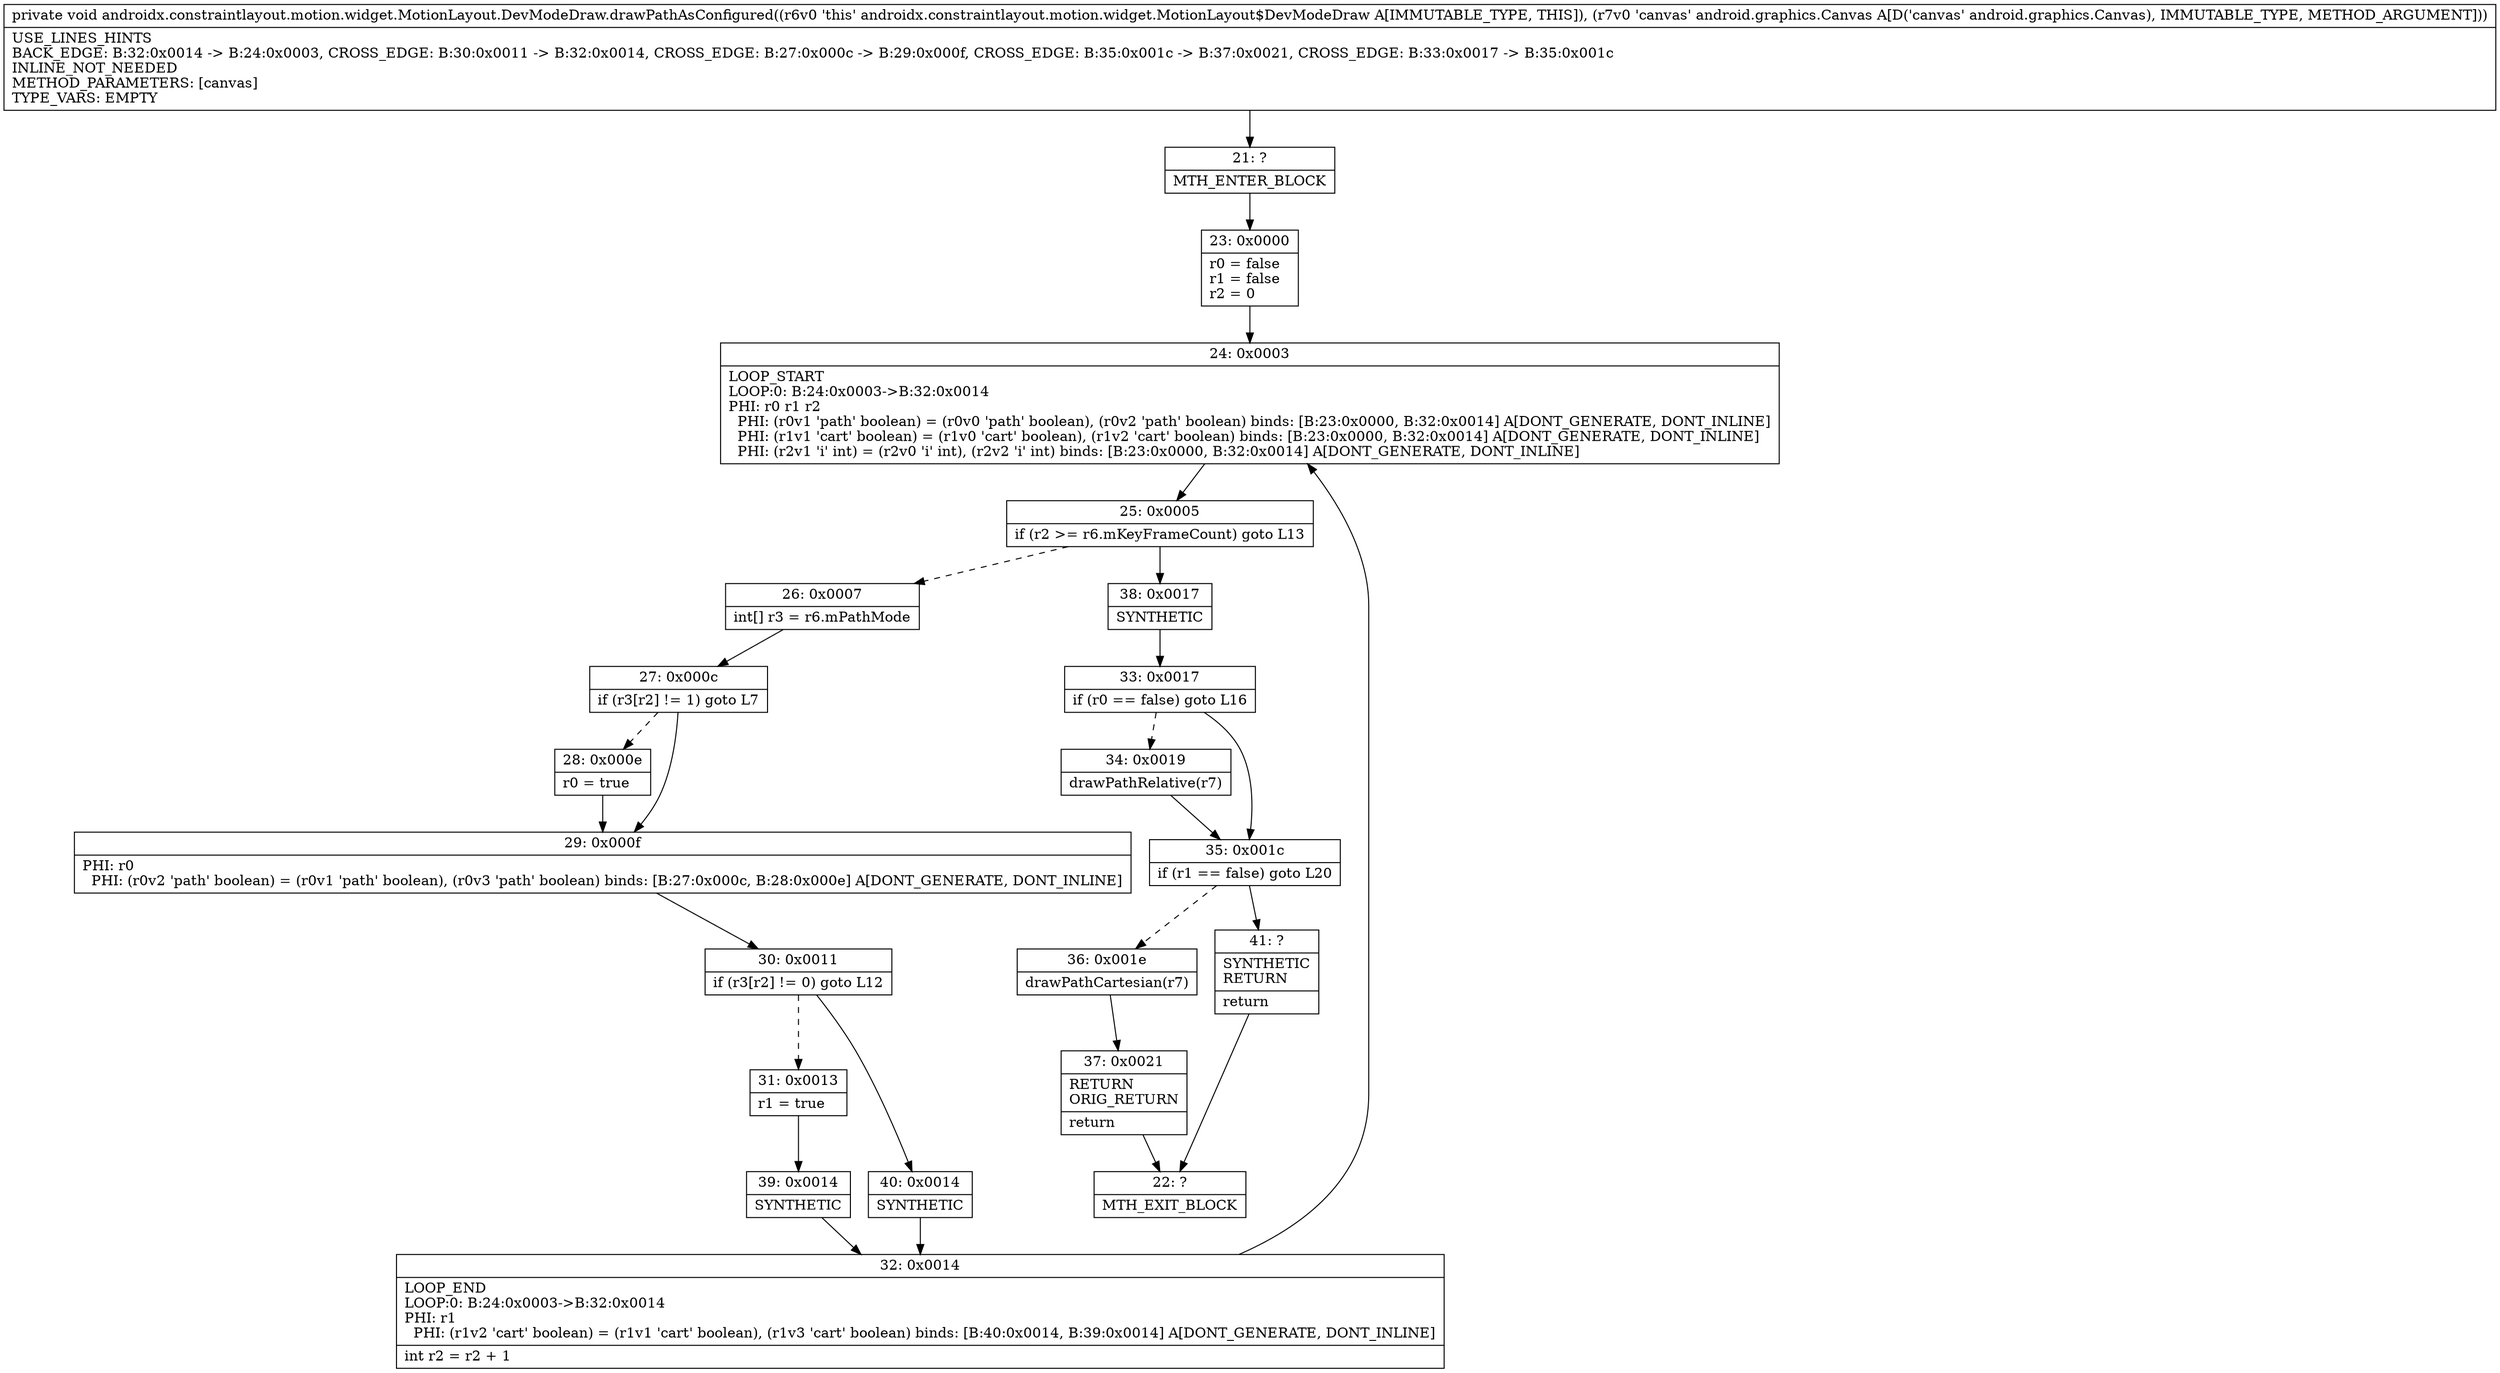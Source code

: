 digraph "CFG forandroidx.constraintlayout.motion.widget.MotionLayout.DevModeDraw.drawPathAsConfigured(Landroid\/graphics\/Canvas;)V" {
Node_21 [shape=record,label="{21\:\ ?|MTH_ENTER_BLOCK\l}"];
Node_23 [shape=record,label="{23\:\ 0x0000|r0 = false\lr1 = false\lr2 = 0\l}"];
Node_24 [shape=record,label="{24\:\ 0x0003|LOOP_START\lLOOP:0: B:24:0x0003\-\>B:32:0x0014\lPHI: r0 r1 r2 \l  PHI: (r0v1 'path' boolean) = (r0v0 'path' boolean), (r0v2 'path' boolean) binds: [B:23:0x0000, B:32:0x0014] A[DONT_GENERATE, DONT_INLINE]\l  PHI: (r1v1 'cart' boolean) = (r1v0 'cart' boolean), (r1v2 'cart' boolean) binds: [B:23:0x0000, B:32:0x0014] A[DONT_GENERATE, DONT_INLINE]\l  PHI: (r2v1 'i' int) = (r2v0 'i' int), (r2v2 'i' int) binds: [B:23:0x0000, B:32:0x0014] A[DONT_GENERATE, DONT_INLINE]\l}"];
Node_25 [shape=record,label="{25\:\ 0x0005|if (r2 \>= r6.mKeyFrameCount) goto L13\l}"];
Node_26 [shape=record,label="{26\:\ 0x0007|int[] r3 = r6.mPathMode\l}"];
Node_27 [shape=record,label="{27\:\ 0x000c|if (r3[r2] != 1) goto L7\l}"];
Node_28 [shape=record,label="{28\:\ 0x000e|r0 = true\l}"];
Node_29 [shape=record,label="{29\:\ 0x000f|PHI: r0 \l  PHI: (r0v2 'path' boolean) = (r0v1 'path' boolean), (r0v3 'path' boolean) binds: [B:27:0x000c, B:28:0x000e] A[DONT_GENERATE, DONT_INLINE]\l}"];
Node_30 [shape=record,label="{30\:\ 0x0011|if (r3[r2] != 0) goto L12\l}"];
Node_31 [shape=record,label="{31\:\ 0x0013|r1 = true\l}"];
Node_39 [shape=record,label="{39\:\ 0x0014|SYNTHETIC\l}"];
Node_32 [shape=record,label="{32\:\ 0x0014|LOOP_END\lLOOP:0: B:24:0x0003\-\>B:32:0x0014\lPHI: r1 \l  PHI: (r1v2 'cart' boolean) = (r1v1 'cart' boolean), (r1v3 'cart' boolean) binds: [B:40:0x0014, B:39:0x0014] A[DONT_GENERATE, DONT_INLINE]\l|int r2 = r2 + 1\l}"];
Node_40 [shape=record,label="{40\:\ 0x0014|SYNTHETIC\l}"];
Node_38 [shape=record,label="{38\:\ 0x0017|SYNTHETIC\l}"];
Node_33 [shape=record,label="{33\:\ 0x0017|if (r0 == false) goto L16\l}"];
Node_34 [shape=record,label="{34\:\ 0x0019|drawPathRelative(r7)\l}"];
Node_35 [shape=record,label="{35\:\ 0x001c|if (r1 == false) goto L20\l}"];
Node_36 [shape=record,label="{36\:\ 0x001e|drawPathCartesian(r7)\l}"];
Node_37 [shape=record,label="{37\:\ 0x0021|RETURN\lORIG_RETURN\l|return\l}"];
Node_22 [shape=record,label="{22\:\ ?|MTH_EXIT_BLOCK\l}"];
Node_41 [shape=record,label="{41\:\ ?|SYNTHETIC\lRETURN\l|return\l}"];
MethodNode[shape=record,label="{private void androidx.constraintlayout.motion.widget.MotionLayout.DevModeDraw.drawPathAsConfigured((r6v0 'this' androidx.constraintlayout.motion.widget.MotionLayout$DevModeDraw A[IMMUTABLE_TYPE, THIS]), (r7v0 'canvas' android.graphics.Canvas A[D('canvas' android.graphics.Canvas), IMMUTABLE_TYPE, METHOD_ARGUMENT]))  | USE_LINES_HINTS\lBACK_EDGE: B:32:0x0014 \-\> B:24:0x0003, CROSS_EDGE: B:30:0x0011 \-\> B:32:0x0014, CROSS_EDGE: B:27:0x000c \-\> B:29:0x000f, CROSS_EDGE: B:35:0x001c \-\> B:37:0x0021, CROSS_EDGE: B:33:0x0017 \-\> B:35:0x001c\lINLINE_NOT_NEEDED\lMETHOD_PARAMETERS: [canvas]\lTYPE_VARS: EMPTY\l}"];
MethodNode -> Node_21;Node_21 -> Node_23;
Node_23 -> Node_24;
Node_24 -> Node_25;
Node_25 -> Node_26[style=dashed];
Node_25 -> Node_38;
Node_26 -> Node_27;
Node_27 -> Node_28[style=dashed];
Node_27 -> Node_29;
Node_28 -> Node_29;
Node_29 -> Node_30;
Node_30 -> Node_31[style=dashed];
Node_30 -> Node_40;
Node_31 -> Node_39;
Node_39 -> Node_32;
Node_32 -> Node_24;
Node_40 -> Node_32;
Node_38 -> Node_33;
Node_33 -> Node_34[style=dashed];
Node_33 -> Node_35;
Node_34 -> Node_35;
Node_35 -> Node_36[style=dashed];
Node_35 -> Node_41;
Node_36 -> Node_37;
Node_37 -> Node_22;
Node_41 -> Node_22;
}

